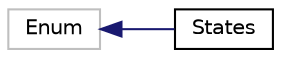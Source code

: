 digraph "Graphical Class Hierarchy"
{
 // LATEX_PDF_SIZE
  edge [fontname="Helvetica",fontsize="10",labelfontname="Helvetica",labelfontsize="10"];
  node [fontname="Helvetica",fontsize="10",shape=record];
  rankdir="LR";
  Node1529 [label="Enum",height=0.2,width=0.4,color="grey75", fillcolor="white", style="filled",tooltip=" "];
  Node1529 -> Node0 [dir="back",color="midnightblue",fontsize="10",style="solid",fontname="Helvetica"];
  Node0 [label="States",height=0.2,width=0.4,color="black", fillcolor="white", style="filled",URL="$classupdate__supported__ops_1_1_states.xhtml",tooltip=" "];
}
